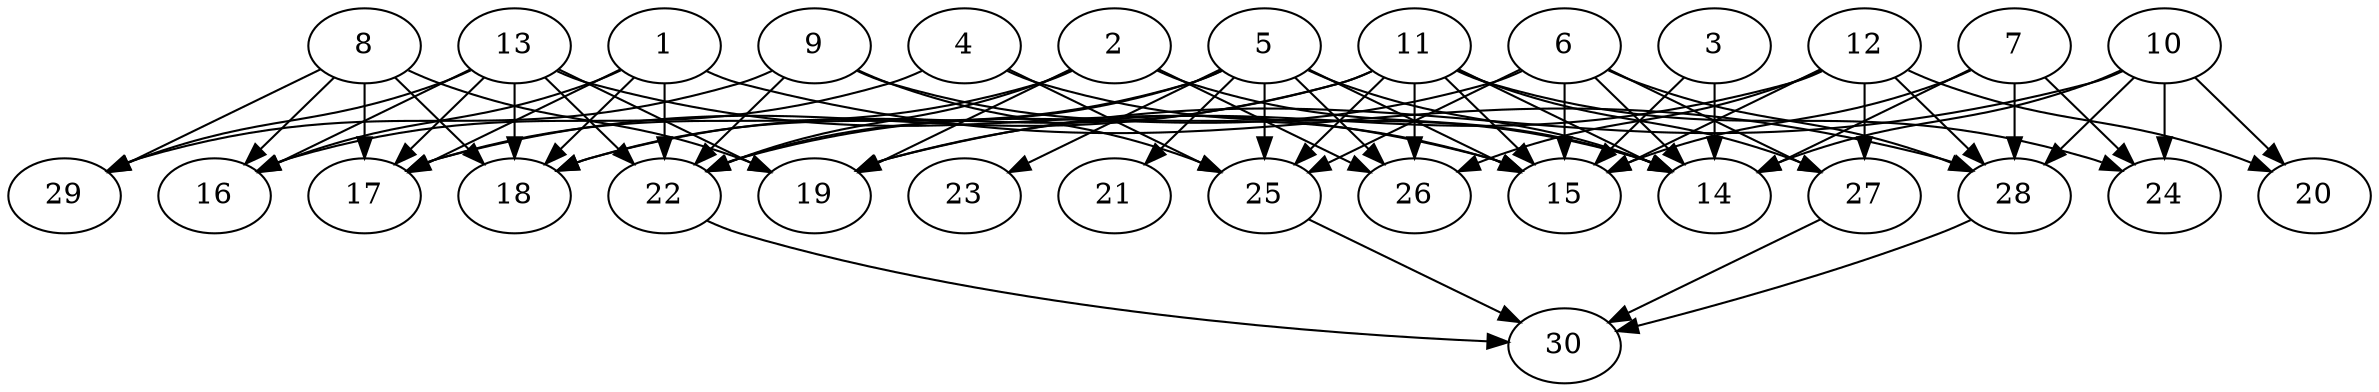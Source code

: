 // DAG automatically generated by daggen at Thu Oct  3 14:04:19 2019
// ./daggen --dot -n 30 --ccr 0.4 --fat 0.9 --regular 0.5 --density 0.6 --mindata 5242880 --maxdata 52428800 
digraph G {
  1 [size="124346880", alpha="0.14", expect_size="49738752"] 
  1 -> 16 [size ="49738752"]
  1 -> 17 [size ="49738752"]
  1 -> 18 [size ="49738752"]
  1 -> 22 [size ="49738752"]
  1 -> 28 [size ="49738752"]
  2 [size="18854400", alpha="0.14", expect_size="7541760"] 
  2 -> 14 [size ="7541760"]
  2 -> 17 [size ="7541760"]
  2 -> 19 [size ="7541760"]
  2 -> 22 [size ="7541760"]
  2 -> 26 [size ="7541760"]
  3 [size="71232000", alpha="0.04", expect_size="28492800"] 
  3 -> 14 [size ="28492800"]
  3 -> 15 [size ="28492800"]
  4 [size="16097280", alpha="0.07", expect_size="6438912"] 
  4 -> 14 [size ="6438912"]
  4 -> 16 [size ="6438912"]
  4 -> 25 [size ="6438912"]
  5 [size="80232960", alpha="0.17", expect_size="32093184"] 
  5 -> 14 [size ="32093184"]
  5 -> 15 [size ="32093184"]
  5 -> 18 [size ="32093184"]
  5 -> 21 [size ="32093184"]
  5 -> 22 [size ="32093184"]
  5 -> 23 [size ="32093184"]
  5 -> 25 [size ="32093184"]
  5 -> 26 [size ="32093184"]
  6 [size="29760000", alpha="0.09", expect_size="11904000"] 
  6 -> 14 [size ="11904000"]
  6 -> 15 [size ="11904000"]
  6 -> 22 [size ="11904000"]
  6 -> 25 [size ="11904000"]
  6 -> 27 [size ="11904000"]
  6 -> 28 [size ="11904000"]
  7 [size="52858880", alpha="0.10", expect_size="21143552"] 
  7 -> 14 [size ="21143552"]
  7 -> 15 [size ="21143552"]
  7 -> 24 [size ="21143552"]
  7 -> 28 [size ="21143552"]
  8 [size="60846080", alpha="0.11", expect_size="24338432"] 
  8 -> 16 [size ="24338432"]
  8 -> 17 [size ="24338432"]
  8 -> 18 [size ="24338432"]
  8 -> 19 [size ="24338432"]
  8 -> 29 [size ="24338432"]
  9 [size="41687040", alpha="0.15", expect_size="16674816"] 
  9 -> 15 [size ="16674816"]
  9 -> 22 [size ="16674816"]
  9 -> 25 [size ="16674816"]
  9 -> 29 [size ="16674816"]
  10 [size="127951360", alpha="0.01", expect_size="51180544"] 
  10 -> 14 [size ="51180544"]
  10 -> 19 [size ="51180544"]
  10 -> 20 [size ="51180544"]
  10 -> 24 [size ="51180544"]
  10 -> 28 [size ="51180544"]
  11 [size="55866880", alpha="0.04", expect_size="22346752"] 
  11 -> 14 [size ="22346752"]
  11 -> 15 [size ="22346752"]
  11 -> 17 [size ="22346752"]
  11 -> 18 [size ="22346752"]
  11 -> 24 [size ="22346752"]
  11 -> 25 [size ="22346752"]
  11 -> 26 [size ="22346752"]
  11 -> 27 [size ="22346752"]
  12 [size="22748160", alpha="0.01", expect_size="9099264"] 
  12 -> 15 [size ="9099264"]
  12 -> 19 [size ="9099264"]
  12 -> 20 [size ="9099264"]
  12 -> 26 [size ="9099264"]
  12 -> 27 [size ="9099264"]
  12 -> 28 [size ="9099264"]
  13 [size="103121920", alpha="0.07", expect_size="41248768"] 
  13 -> 15 [size ="41248768"]
  13 -> 16 [size ="41248768"]
  13 -> 17 [size ="41248768"]
  13 -> 18 [size ="41248768"]
  13 -> 19 [size ="41248768"]
  13 -> 22 [size ="41248768"]
  13 -> 29 [size ="41248768"]
  14 [size="125890560", alpha="0.05", expect_size="50356224"] 
  15 [size="51123200", alpha="0.15", expect_size="20449280"] 
  16 [size="34452480", alpha="0.01", expect_size="13780992"] 
  17 [size="88860160", alpha="0.02", expect_size="35544064"] 
  18 [size="27755520", alpha="0.08", expect_size="11102208"] 
  19 [size="92282880", alpha="0.01", expect_size="36913152"] 
  20 [size="63631360", alpha="0.17", expect_size="25452544"] 
  21 [size="68631040", alpha="0.12", expect_size="27452416"] 
  22 [size="94243840", alpha="0.08", expect_size="37697536"] 
  22 -> 30 [size ="37697536"]
  23 [size="99281920", alpha="0.14", expect_size="39712768"] 
  24 [size="20779520", alpha="0.00", expect_size="8311808"] 
  25 [size="48732160", alpha="0.18", expect_size="19492864"] 
  25 -> 30 [size ="19492864"]
  26 [size="17323520", alpha="0.18", expect_size="6929408"] 
  27 [size="24627200", alpha="0.05", expect_size="9850880"] 
  27 -> 30 [size ="9850880"]
  28 [size="33612800", alpha="0.01", expect_size="13445120"] 
  28 -> 30 [size ="13445120"]
  29 [size="82035200", alpha="0.01", expect_size="32814080"] 
  30 [size="89612800", alpha="0.00", expect_size="35845120"] 
}

